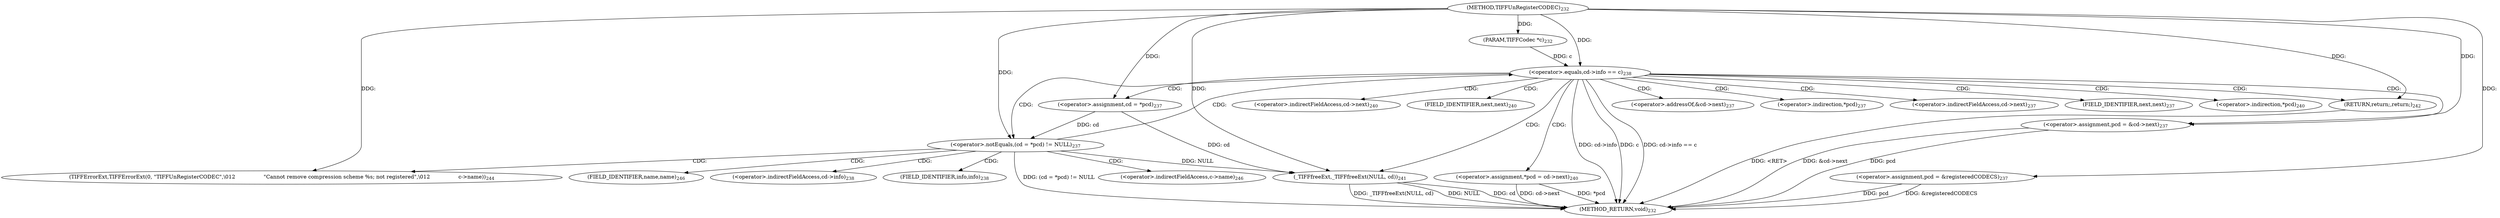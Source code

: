 digraph "TIFFUnRegisterCODEC" {  
"2240" [label = <(METHOD,TIFFUnRegisterCODEC)<SUB>232</SUB>> ]
"2287" [label = <(METHOD_RETURN,void)<SUB>232</SUB>> ]
"2241" [label = <(PARAM,TIFFCodec *c)<SUB>232</SUB>> ]
"2280" [label = <(TIFFErrorExt,TIFFErrorExt(0, &quot;TIFFUnRegisterCODEC&quot;,\012                 &quot;Cannot remove compression scheme %s; not registered&quot;,\012                 c-&gt;name))<SUB>244</SUB>> ]
"2251" [label = <(&lt;operator&gt;.notEquals,(cd = *pcd) != NULL)<SUB>237</SUB>> ]
"2257" [label = <(&lt;operator&gt;.assignment,pcd = &amp;cd-&gt;next)<SUB>237</SUB>> ]
"2247" [label = <(&lt;operator&gt;.assignment,pcd = &amp;registeredCODECS)<SUB>237</SUB>> ]
"2264" [label = <(&lt;operator&gt;.equals,cd-&gt;info == c)<SUB>238</SUB>> ]
"2252" [label = <(&lt;operator&gt;.assignment,cd = *pcd)<SUB>237</SUB>> ]
"2270" [label = <(&lt;operator&gt;.assignment,*pcd = cd-&gt;next)<SUB>240</SUB>> ]
"2276" [label = <(_TIFFfreeExt,_TIFFfreeExt(NULL, cd))<SUB>241</SUB>> ]
"2279" [label = <(RETURN,return;,return;)<SUB>242</SUB>> ]
"2284" [label = <(&lt;operator&gt;.indirectFieldAccess,c-&gt;name)<SUB>246</SUB>> ]
"2259" [label = <(&lt;operator&gt;.addressOf,&amp;cd-&gt;next)<SUB>237</SUB>> ]
"2286" [label = <(FIELD_IDENTIFIER,name,name)<SUB>246</SUB>> ]
"2254" [label = <(&lt;operator&gt;.indirection,*pcd)<SUB>237</SUB>> ]
"2260" [label = <(&lt;operator&gt;.indirectFieldAccess,cd-&gt;next)<SUB>237</SUB>> ]
"2265" [label = <(&lt;operator&gt;.indirectFieldAccess,cd-&gt;info)<SUB>238</SUB>> ]
"2262" [label = <(FIELD_IDENTIFIER,next,next)<SUB>237</SUB>> ]
"2267" [label = <(FIELD_IDENTIFIER,info,info)<SUB>238</SUB>> ]
"2271" [label = <(&lt;operator&gt;.indirection,*pcd)<SUB>240</SUB>> ]
"2273" [label = <(&lt;operator&gt;.indirectFieldAccess,cd-&gt;next)<SUB>240</SUB>> ]
"2275" [label = <(FIELD_IDENTIFIER,next,next)<SUB>240</SUB>> ]
  "2279" -> "2287"  [ label = "DDG: &lt;RET&gt;"] 
  "2247" -> "2287"  [ label = "DDG: pcd"] 
  "2247" -> "2287"  [ label = "DDG: &amp;registeredCODECS"] 
  "2251" -> "2287"  [ label = "DDG: (cd = *pcd) != NULL"] 
  "2264" -> "2287"  [ label = "DDG: cd-&gt;info"] 
  "2264" -> "2287"  [ label = "DDG: c"] 
  "2264" -> "2287"  [ label = "DDG: cd-&gt;info == c"] 
  "2257" -> "2287"  [ label = "DDG: pcd"] 
  "2257" -> "2287"  [ label = "DDG: &amp;cd-&gt;next"] 
  "2270" -> "2287"  [ label = "DDG: *pcd"] 
  "2270" -> "2287"  [ label = "DDG: cd-&gt;next"] 
  "2276" -> "2287"  [ label = "DDG: NULL"] 
  "2276" -> "2287"  [ label = "DDG: cd"] 
  "2276" -> "2287"  [ label = "DDG: _TIFFfreeExt(NULL, cd)"] 
  "2240" -> "2241"  [ label = "DDG: "] 
  "2240" -> "2280"  [ label = "DDG: "] 
  "2240" -> "2247"  [ label = "DDG: "] 
  "2252" -> "2251"  [ label = "DDG: cd"] 
  "2240" -> "2251"  [ label = "DDG: "] 
  "2240" -> "2257"  [ label = "DDG: "] 
  "2240" -> "2252"  [ label = "DDG: "] 
  "2241" -> "2264"  [ label = "DDG: c"] 
  "2240" -> "2264"  [ label = "DDG: "] 
  "2240" -> "2279"  [ label = "DDG: "] 
  "2251" -> "2276"  [ label = "DDG: NULL"] 
  "2240" -> "2276"  [ label = "DDG: "] 
  "2252" -> "2276"  [ label = "DDG: cd"] 
  "2251" -> "2284"  [ label = "CDG: "] 
  "2251" -> "2286"  [ label = "CDG: "] 
  "2251" -> "2265"  [ label = "CDG: "] 
  "2251" -> "2267"  [ label = "CDG: "] 
  "2251" -> "2264"  [ label = "CDG: "] 
  "2251" -> "2280"  [ label = "CDG: "] 
  "2264" -> "2279"  [ label = "CDG: "] 
  "2264" -> "2270"  [ label = "CDG: "] 
  "2264" -> "2273"  [ label = "CDG: "] 
  "2264" -> "2275"  [ label = "CDG: "] 
  "2264" -> "2254"  [ label = "CDG: "] 
  "2264" -> "2276"  [ label = "CDG: "] 
  "2264" -> "2271"  [ label = "CDG: "] 
  "2264" -> "2251"  [ label = "CDG: "] 
  "2264" -> "2252"  [ label = "CDG: "] 
  "2264" -> "2260"  [ label = "CDG: "] 
  "2264" -> "2257"  [ label = "CDG: "] 
  "2264" -> "2259"  [ label = "CDG: "] 
  "2264" -> "2262"  [ label = "CDG: "] 
}
